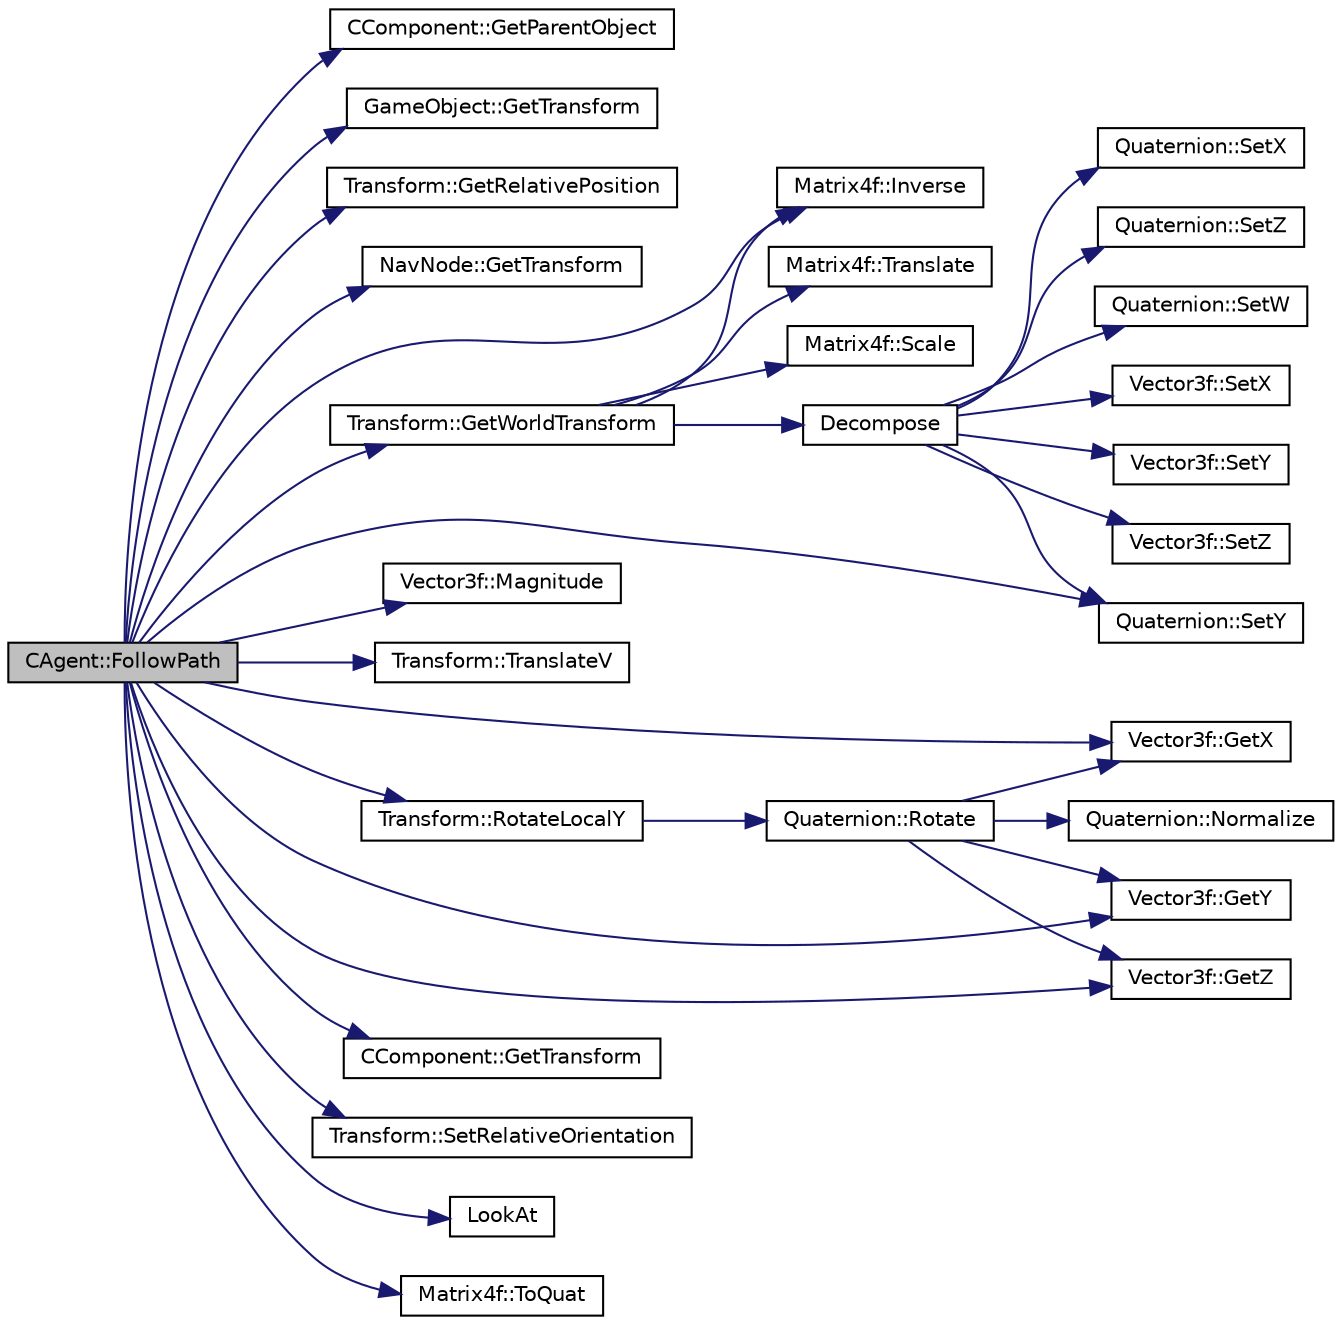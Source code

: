 digraph "CAgent::FollowPath"
{
 // LATEX_PDF_SIZE
  edge [fontname="Helvetica",fontsize="10",labelfontname="Helvetica",labelfontsize="10"];
  node [fontname="Helvetica",fontsize="10",shape=record];
  rankdir="LR";
  Node36 [label="CAgent::FollowPath",height=0.2,width=0.4,color="black", fillcolor="grey75", style="filled", fontcolor="black",tooltip="make the Agent follow a precalculated path"];
  Node36 -> Node37 [color="midnightblue",fontsize="10",style="solid",fontname="Helvetica"];
  Node37 [label="CComponent::GetParentObject",height=0.2,width=0.4,color="black", fillcolor="white", style="filled",URL="$class_c_component.html#a460c951a4f15f3d4af3cb7216ab838d9",tooltip="parent object accessor"];
  Node36 -> Node38 [color="midnightblue",fontsize="10",style="solid",fontname="Helvetica"];
  Node38 [label="GameObject::GetTransform",height=0.2,width=0.4,color="black", fillcolor="white", style="filled",URL="$class_game_object.html#ad4de114a5ac23de244bcfbf1947e041a",tooltip="transform accessor"];
  Node36 -> Node39 [color="midnightblue",fontsize="10",style="solid",fontname="Helvetica"];
  Node39 [label="Transform::GetRelativePosition",height=0.2,width=0.4,color="black", fillcolor="white", style="filled",URL="$class_transform.html#a07df84a85998644477081fc31d53e546",tooltip="position accessor"];
  Node36 -> Node40 [color="midnightblue",fontsize="10",style="solid",fontname="Helvetica"];
  Node40 [label="NavNode::GetTransform",height=0.2,width=0.4,color="black", fillcolor="white", style="filled",URL="$class_nav_node.html#ab43424cfd06cb13bfe44f423d0e00e04",tooltip="transform getter"];
  Node36 -> Node41 [color="midnightblue",fontsize="10",style="solid",fontname="Helvetica"];
  Node41 [label="Transform::GetWorldTransform",height=0.2,width=0.4,color="black", fillcolor="white", style="filled",URL="$class_transform.html#ac84077749121c7c7192d3ffa47db49c9",tooltip="Gets this transform's absolute value in world space based on all its parents."];
  Node41 -> Node42 [color="midnightblue",fontsize="10",style="solid",fontname="Helvetica"];
  Node42 [label="Matrix4f::Translate",height=0.2,width=0.4,color="black", fillcolor="white", style="filled",URL="$class_matrix4f.html#a7f24e90f377fa263ff85116aad8f25bb",tooltip=" "];
  Node41 -> Node43 [color="midnightblue",fontsize="10",style="solid",fontname="Helvetica"];
  Node43 [label="Matrix4f::Inverse",height=0.2,width=0.4,color="black", fillcolor="white", style="filled",URL="$class_matrix4f.html#aa09d69518dac4d550ad479961ec19f73",tooltip=" "];
  Node41 -> Node44 [color="midnightblue",fontsize="10",style="solid",fontname="Helvetica"];
  Node44 [label="Matrix4f::Scale",height=0.2,width=0.4,color="black", fillcolor="white", style="filled",URL="$class_matrix4f.html#a71cb5e4de86d71bf51c079ad8acbf229",tooltip=" "];
  Node41 -> Node45 [color="midnightblue",fontsize="10",style="solid",fontname="Helvetica"];
  Node45 [label="Decompose",height=0.2,width=0.4,color="black", fillcolor="white", style="filled",URL="$_misc_math_8cpp.html#a5333ad52717a28c5234329908023c296",tooltip=" "];
  Node45 -> Node46 [color="midnightblue",fontsize="10",style="solid",fontname="Helvetica"];
  Node46 [label="Vector3f::SetX",height=0.2,width=0.4,color="black", fillcolor="white", style="filled",URL="$class_vector3f.html#aaa6791fa256647707bcf41017f498bcf",tooltip="x value mutator"];
  Node45 -> Node47 [color="midnightblue",fontsize="10",style="solid",fontname="Helvetica"];
  Node47 [label="Vector3f::SetY",height=0.2,width=0.4,color="black", fillcolor="white", style="filled",URL="$class_vector3f.html#a260bcd7eb6bebb43f79a29421d254f2b",tooltip="y value mutator"];
  Node45 -> Node48 [color="midnightblue",fontsize="10",style="solid",fontname="Helvetica"];
  Node48 [label="Vector3f::SetZ",height=0.2,width=0.4,color="black", fillcolor="white", style="filled",URL="$class_vector3f.html#afb24d616af2e75cce9af632c870141ac",tooltip="z value mutator"];
  Node45 -> Node49 [color="midnightblue",fontsize="10",style="solid",fontname="Helvetica"];
  Node49 [label="Quaternion::SetX",height=0.2,width=0.4,color="black", fillcolor="white", style="filled",URL="$class_quaternion.html#a1bfc1782be552d9163706f772faab415",tooltip="x value mutator"];
  Node45 -> Node50 [color="midnightblue",fontsize="10",style="solid",fontname="Helvetica"];
  Node50 [label="Quaternion::SetY",height=0.2,width=0.4,color="black", fillcolor="white", style="filled",URL="$class_quaternion.html#a7bb167a496e76cd5dfeeff68cd22c143",tooltip="y value mutator"];
  Node45 -> Node51 [color="midnightblue",fontsize="10",style="solid",fontname="Helvetica"];
  Node51 [label="Quaternion::SetZ",height=0.2,width=0.4,color="black", fillcolor="white", style="filled",URL="$class_quaternion.html#a68030fa2014f3d281ac8116722954661",tooltip="z value mutator"];
  Node45 -> Node52 [color="midnightblue",fontsize="10",style="solid",fontname="Helvetica"];
  Node52 [label="Quaternion::SetW",height=0.2,width=0.4,color="black", fillcolor="white", style="filled",URL="$class_quaternion.html#a1ebf115669b6eea34055c9ceabbab3c7",tooltip="w value mutator"];
  Node36 -> Node53 [color="midnightblue",fontsize="10",style="solid",fontname="Helvetica"];
  Node53 [label="Vector3f::Magnitude",height=0.2,width=0.4,color="black", fillcolor="white", style="filled",URL="$class_vector3f.html#afb1763cca9cabe61674bdff20efcc81f",tooltip=" "];
  Node36 -> Node54 [color="midnightblue",fontsize="10",style="solid",fontname="Helvetica"];
  Node54 [label="Transform::TranslateV",height=0.2,width=0.4,color="black", fillcolor="white", style="filled",URL="$class_transform.html#ae35917b7e99a724fc985d34bc7f74ffa",tooltip="Changes the transform's position by a relative amount lua can't handle overloaded function so V is ad..."];
  Node36 -> Node55 [color="midnightblue",fontsize="10",style="solid",fontname="Helvetica"];
  Node55 [label="Vector3f::GetX",height=0.2,width=0.4,color="black", fillcolor="white", style="filled",URL="$class_vector3f.html#abb50ca8baf8111e9bae60e4f7c144db3",tooltip="x value accessor"];
  Node36 -> Node56 [color="midnightblue",fontsize="10",style="solid",fontname="Helvetica"];
  Node56 [label="Vector3f::GetY",height=0.2,width=0.4,color="black", fillcolor="white", style="filled",URL="$class_vector3f.html#a9a1317e3ba2ef2c5e661d340a74a825a",tooltip="y value accessor"];
  Node36 -> Node57 [color="midnightblue",fontsize="10",style="solid",fontname="Helvetica"];
  Node57 [label="Vector3f::GetZ",height=0.2,width=0.4,color="black", fillcolor="white", style="filled",URL="$class_vector3f.html#a874fc93c81a47a0455afb9cdd542c599",tooltip="z value accessor"];
  Node36 -> Node58 [color="midnightblue",fontsize="10",style="solid",fontname="Helvetica"];
  Node58 [label="CComponent::GetTransform",height=0.2,width=0.4,color="black", fillcolor="white", style="filled",URL="$class_c_component.html#a3796546e2460ee6457af80534ddff0d5",tooltip="transform accessor"];
  Node36 -> Node59 [color="midnightblue",fontsize="10",style="solid",fontname="Helvetica"];
  Node59 [label="Transform::SetRelativeOrientation",height=0.2,width=0.4,color="black", fillcolor="white", style="filled",URL="$class_transform.html#a4121c99f3f30ed799595d48d4b5927d8",tooltip="set orientation relative to parent transform"];
  Node36 -> Node60 [color="midnightblue",fontsize="10",style="solid",fontname="Helvetica"];
  Node60 [label="Transform::RotateLocalY",height=0.2,width=0.4,color="black", fillcolor="white", style="filled",URL="$class_transform.html#a68a301d51019841dc93ca2f69836c424",tooltip="Rotates the transform around the Y axis."];
  Node60 -> Node61 [color="midnightblue",fontsize="10",style="solid",fontname="Helvetica"];
  Node61 [label="Quaternion::Rotate",height=0.2,width=0.4,color="black", fillcolor="white", style="filled",URL="$class_quaternion.html#a4c2fd6204f7cde7ec63fc856e6d0fdbe",tooltip=" "];
  Node61 -> Node55 [color="midnightblue",fontsize="10",style="solid",fontname="Helvetica"];
  Node61 -> Node56 [color="midnightblue",fontsize="10",style="solid",fontname="Helvetica"];
  Node61 -> Node57 [color="midnightblue",fontsize="10",style="solid",fontname="Helvetica"];
  Node61 -> Node62 [color="midnightblue",fontsize="10",style="solid",fontname="Helvetica"];
  Node62 [label="Quaternion::Normalize",height=0.2,width=0.4,color="black", fillcolor="white", style="filled",URL="$class_quaternion.html#a5c08e0c7533e0c1a526a7401f4754910",tooltip=" "];
  Node36 -> Node63 [color="midnightblue",fontsize="10",style="solid",fontname="Helvetica"];
  Node63 [label="LookAt",height=0.2,width=0.4,color="black", fillcolor="white", style="filled",URL="$_misc_math_8cpp.html#a84fdff132c6f3a334dbb0146e255b072",tooltip=" "];
  Node36 -> Node43 [color="midnightblue",fontsize="10",style="solid",fontname="Helvetica"];
  Node36 -> Node64 [color="midnightblue",fontsize="10",style="solid",fontname="Helvetica"];
  Node64 [label="Matrix4f::ToQuat",height=0.2,width=0.4,color="black", fillcolor="white", style="filled",URL="$class_matrix4f.html#af4d7d6c1452c02acc7a28396a94414c8",tooltip=" "];
  Node36 -> Node50 [color="midnightblue",fontsize="10",style="solid",fontname="Helvetica"];
}
